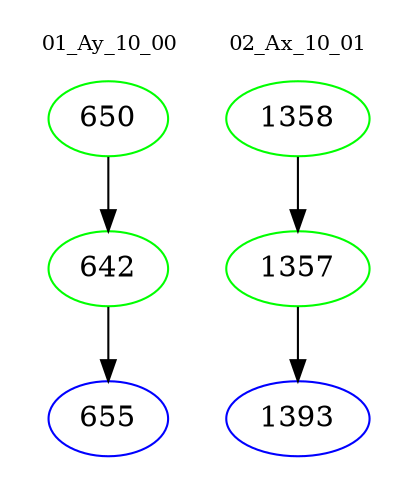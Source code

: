 digraph{
subgraph cluster_0 {
color = white
label = "01_Ay_10_00";
fontsize=10;
T0_650 [label="650", color="green"]
T0_650 -> T0_642 [color="black"]
T0_642 [label="642", color="green"]
T0_642 -> T0_655 [color="black"]
T0_655 [label="655", color="blue"]
}
subgraph cluster_1 {
color = white
label = "02_Ax_10_01";
fontsize=10;
T1_1358 [label="1358", color="green"]
T1_1358 -> T1_1357 [color="black"]
T1_1357 [label="1357", color="green"]
T1_1357 -> T1_1393 [color="black"]
T1_1393 [label="1393", color="blue"]
}
}
